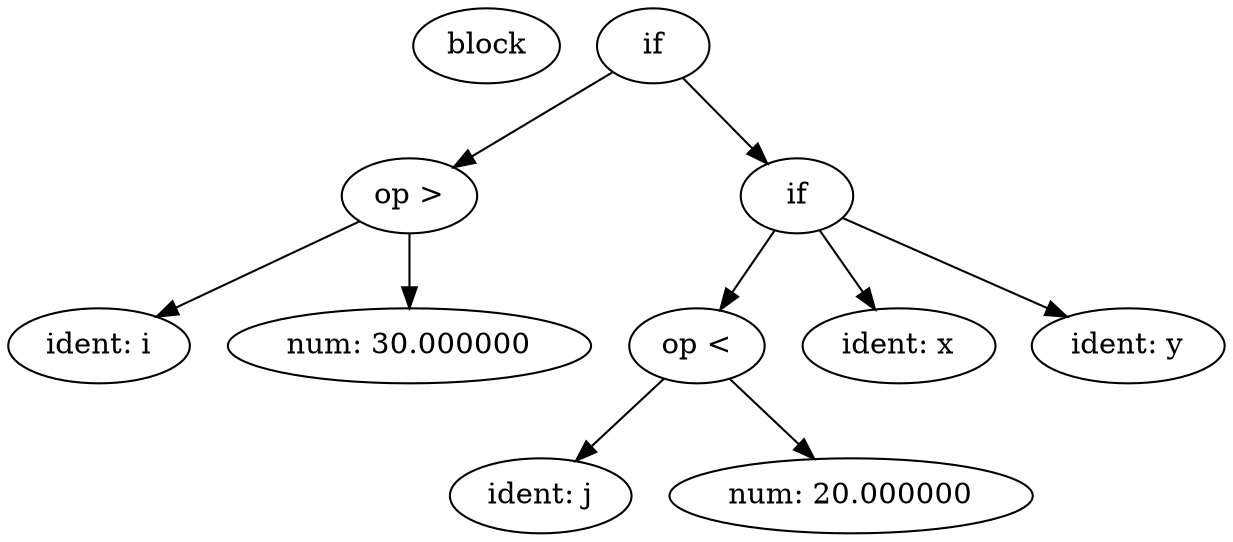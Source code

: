 digraph G {
0[label="block"];
1[label="if"];
2[label="ident: i"];
3[label="op >"];
4[label="num: 30.000000"];
5[label="if"];
6[label="ident: j"];
7[label="op <"];
8[label="num: 20.000000"];
9[label="ident: x"];
10[label="ident: y"];
1->3 ;
1->5 ;
3->2 ;
3->4 ;
5->7 ;
5->9 ;
5->10 ;
7->6 ;
7->8 ;
}
